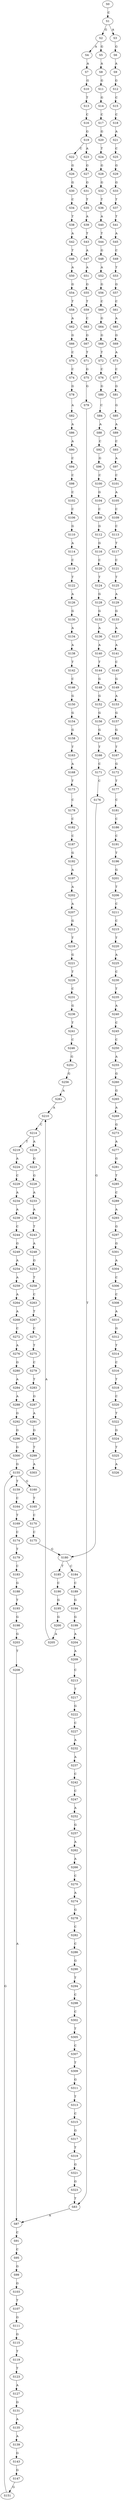 strict digraph  {
	S0 -> S1 [ label = C ];
	S1 -> S2 [ label = G ];
	S1 -> S3 [ label = A ];
	S2 -> S4 [ label = A ];
	S2 -> S5 [ label = G ];
	S3 -> S6 [ label = G ];
	S4 -> S7 [ label = A ];
	S5 -> S8 [ label = A ];
	S6 -> S9 [ label = A ];
	S7 -> S10 [ label = G ];
	S8 -> S11 [ label = G ];
	S9 -> S12 [ label = G ];
	S10 -> S13 [ label = T ];
	S11 -> S14 [ label = G ];
	S12 -> S15 [ label = C ];
	S13 -> S16 [ label = C ];
	S14 -> S17 [ label = C ];
	S15 -> S18 [ label = C ];
	S16 -> S19 [ label = G ];
	S17 -> S20 [ label = G ];
	S18 -> S21 [ label = A ];
	S19 -> S22 [ label = C ];
	S19 -> S23 [ label = A ];
	S20 -> S24 [ label = T ];
	S21 -> S25 [ label = C ];
	S22 -> S26 [ label = G ];
	S23 -> S27 [ label = G ];
	S24 -> S28 [ label = G ];
	S25 -> S29 [ label = G ];
	S26 -> S30 [ label = G ];
	S27 -> S31 [ label = G ];
	S28 -> S32 [ label = G ];
	S29 -> S33 [ label = G ];
	S30 -> S34 [ label = C ];
	S31 -> S35 [ label = T ];
	S32 -> S36 [ label = T ];
	S33 -> S37 [ label = T ];
	S34 -> S38 [ label = T ];
	S35 -> S39 [ label = A ];
	S36 -> S40 [ label = A ];
	S37 -> S41 [ label = T ];
	S38 -> S42 [ label = A ];
	S39 -> S43 [ label = T ];
	S40 -> S44 [ label = T ];
	S41 -> S45 [ label = A ];
	S42 -> S46 [ label = T ];
	S43 -> S47 [ label = A ];
	S44 -> S48 [ label = G ];
	S45 -> S49 [ label = C ];
	S46 -> S50 [ label = A ];
	S47 -> S51 [ label = A ];
	S48 -> S52 [ label = A ];
	S49 -> S53 [ label = T ];
	S50 -> S54 [ label = G ];
	S51 -> S55 [ label = G ];
	S52 -> S56 [ label = G ];
	S53 -> S57 [ label = G ];
	S54 -> S58 [ label = T ];
	S55 -> S59 [ label = T ];
	S56 -> S60 [ label = C ];
	S57 -> S61 [ label = C ];
	S58 -> S62 [ label = A ];
	S59 -> S63 [ label = C ];
	S60 -> S64 [ label = G ];
	S61 -> S65 [ label = A ];
	S62 -> S66 [ label = G ];
	S63 -> S67 [ label = G ];
	S64 -> S68 [ label = G ];
	S65 -> S69 [ label = G ];
	S66 -> S70 [ label = C ];
	S67 -> S71 [ label = T ];
	S68 -> S72 [ label = T ];
	S69 -> S73 [ label = A ];
	S70 -> S74 [ label = C ];
	S71 -> S75 [ label = G ];
	S72 -> S76 [ label = C ];
	S73 -> S77 [ label = C ];
	S74 -> S78 [ label = G ];
	S75 -> S79 [ label = G ];
	S76 -> S80 [ label = G ];
	S77 -> S81 [ label = G ];
	S78 -> S82 [ label = A ];
	S79 -> S83 [ label = T ];
	S80 -> S84 [ label = C ];
	S81 -> S85 [ label = G ];
	S82 -> S86 [ label = A ];
	S83 -> S87 [ label = A ];
	S84 -> S88 [ label = A ];
	S85 -> S89 [ label = A ];
	S86 -> S90 [ label = A ];
	S87 -> S91 [ label = C ];
	S88 -> S92 [ label = C ];
	S89 -> S93 [ label = C ];
	S90 -> S94 [ label = C ];
	S91 -> S95 [ label = C ];
	S92 -> S96 [ label = G ];
	S93 -> S97 [ label = A ];
	S94 -> S98 [ label = C ];
	S95 -> S99 [ label = G ];
	S96 -> S100 [ label = C ];
	S97 -> S101 [ label = C ];
	S98 -> S102 [ label = C ];
	S99 -> S103 [ label = G ];
	S100 -> S104 [ label = G ];
	S101 -> S105 [ label = A ];
	S102 -> S106 [ label = C ];
	S103 -> S107 [ label = T ];
	S104 -> S108 [ label = C ];
	S105 -> S109 [ label = C ];
	S106 -> S110 [ label = G ];
	S107 -> S111 [ label = G ];
	S108 -> S112 [ label = G ];
	S109 -> S113 [ label = C ];
	S110 -> S114 [ label = A ];
	S111 -> S115 [ label = G ];
	S112 -> S116 [ label = G ];
	S113 -> S117 [ label = T ];
	S114 -> S118 [ label = C ];
	S115 -> S119 [ label = T ];
	S116 -> S120 [ label = C ];
	S117 -> S121 [ label = C ];
	S118 -> S122 [ label = T ];
	S119 -> S123 [ label = T ];
	S120 -> S124 [ label = T ];
	S121 -> S125 [ label = T ];
	S122 -> S126 [ label = A ];
	S123 -> S127 [ label = A ];
	S124 -> S128 [ label = G ];
	S125 -> S129 [ label = A ];
	S126 -> S130 [ label = G ];
	S127 -> S131 [ label = G ];
	S128 -> S132 [ label = G ];
	S129 -> S133 [ label = G ];
	S130 -> S134 [ label = A ];
	S131 -> S135 [ label = A ];
	S132 -> S136 [ label = A ];
	S133 -> S137 [ label = A ];
	S134 -> S138 [ label = A ];
	S135 -> S139 [ label = A ];
	S136 -> S140 [ label = A ];
	S137 -> S141 [ label = A ];
	S138 -> S142 [ label = T ];
	S139 -> S143 [ label = G ];
	S140 -> S144 [ label = T ];
	S141 -> S145 [ label = C ];
	S142 -> S146 [ label = C ];
	S143 -> S147 [ label = G ];
	S144 -> S148 [ label = G ];
	S145 -> S149 [ label = G ];
	S146 -> S150 [ label = G ];
	S147 -> S151 [ label = G ];
	S148 -> S152 [ label = G ];
	S149 -> S153 [ label = A ];
	S150 -> S154 [ label = G ];
	S151 -> S155 [ label = G ];
	S152 -> S156 [ label = G ];
	S153 -> S157 [ label = G ];
	S154 -> S158 [ label = G ];
	S155 -> S159 [ label = T ];
	S155 -> S160 [ label = G ];
	S156 -> S161 [ label = G ];
	S157 -> S162 [ label = G ];
	S158 -> S163 [ label = T ];
	S159 -> S164 [ label = C ];
	S160 -> S165 [ label = T ];
	S161 -> S166 [ label = T ];
	S162 -> S167 [ label = T ];
	S163 -> S168 [ label = A ];
	S164 -> S169 [ label = T ];
	S165 -> S170 [ label = C ];
	S166 -> S171 [ label = C ];
	S167 -> S172 [ label = G ];
	S168 -> S173 [ label = T ];
	S169 -> S174 [ label = C ];
	S170 -> S175 [ label = C ];
	S171 -> S176 [ label = C ];
	S172 -> S177 [ label = T ];
	S173 -> S178 [ label = C ];
	S174 -> S179 [ label = T ];
	S175 -> S180 [ label = G ];
	S176 -> S180 [ label = G ];
	S177 -> S181 [ label = C ];
	S178 -> S182 [ label = C ];
	S179 -> S183 [ label = C ];
	S180 -> S184 [ label = C ];
	S180 -> S185 [ label = T ];
	S181 -> S186 [ label = C ];
	S182 -> S187 [ label = C ];
	S183 -> S188 [ label = G ];
	S184 -> S189 [ label = C ];
	S185 -> S190 [ label = C ];
	S186 -> S191 [ label = C ];
	S187 -> S192 [ label = G ];
	S188 -> S193 [ label = T ];
	S189 -> S194 [ label = G ];
	S190 -> S195 [ label = G ];
	S191 -> S196 [ label = T ];
	S192 -> S197 [ label = A ];
	S193 -> S198 [ label = G ];
	S194 -> S199 [ label = G ];
	S195 -> S200 [ label = G ];
	S196 -> S201 [ label = G ];
	S197 -> S202 [ label = A ];
	S198 -> S203 [ label = G ];
	S199 -> S204 [ label = A ];
	S200 -> S205 [ label = A ];
	S201 -> S206 [ label = T ];
	S202 -> S207 [ label = A ];
	S203 -> S208 [ label = T ];
	S204 -> S209 [ label = A ];
	S205 -> S210 [ label = A ];
	S206 -> S211 [ label = C ];
	S207 -> S212 [ label = G ];
	S208 -> S87 [ label = A ];
	S209 -> S213 [ label = C ];
	S210 -> S214 [ label = C ];
	S211 -> S215 [ label = C ];
	S212 -> S216 [ label = T ];
	S213 -> S217 [ label = T ];
	S214 -> S218 [ label = A ];
	S214 -> S219 [ label = T ];
	S215 -> S220 [ label = T ];
	S216 -> S221 [ label = G ];
	S217 -> S222 [ label = G ];
	S218 -> S223 [ label = G ];
	S219 -> S224 [ label = A ];
	S220 -> S225 [ label = A ];
	S221 -> S226 [ label = T ];
	S222 -> S227 [ label = C ];
	S223 -> S228 [ label = G ];
	S224 -> S229 [ label = C ];
	S225 -> S230 [ label = C ];
	S226 -> S231 [ label = C ];
	S227 -> S232 [ label = A ];
	S228 -> S233 [ label = A ];
	S229 -> S234 [ label = A ];
	S230 -> S235 [ label = T ];
	S231 -> S236 [ label = G ];
	S232 -> S237 [ label = A ];
	S233 -> S238 [ label = A ];
	S234 -> S239 [ label = A ];
	S235 -> S240 [ label = A ];
	S236 -> S241 [ label = T ];
	S237 -> S242 [ label = C ];
	S238 -> S243 [ label = T ];
	S239 -> S244 [ label = C ];
	S240 -> S245 [ label = C ];
	S241 -> S246 [ label = C ];
	S242 -> S247 [ label = C ];
	S243 -> S248 [ label = A ];
	S244 -> S249 [ label = G ];
	S245 -> S250 [ label = C ];
	S246 -> S251 [ label = G ];
	S247 -> S252 [ label = A ];
	S248 -> S253 [ label = G ];
	S249 -> S254 [ label = A ];
	S250 -> S255 [ label = A ];
	S251 -> S256 [ label = G ];
	S252 -> S257 [ label = G ];
	S253 -> S258 [ label = T ];
	S254 -> S259 [ label = A ];
	S255 -> S260 [ label = G ];
	S256 -> S261 [ label = A ];
	S257 -> S262 [ label = A ];
	S258 -> S263 [ label = C ];
	S259 -> S264 [ label = A ];
	S260 -> S265 [ label = G ];
	S261 -> S210 [ label = A ];
	S262 -> S266 [ label = A ];
	S263 -> S267 [ label = T ];
	S264 -> S268 [ label = A ];
	S265 -> S269 [ label = A ];
	S266 -> S270 [ label = C ];
	S267 -> S271 [ label = C ];
	S268 -> S272 [ label = C ];
	S269 -> S273 [ label = G ];
	S270 -> S274 [ label = A ];
	S271 -> S275 [ label = T ];
	S272 -> S276 [ label = A ];
	S273 -> S277 [ label = A ];
	S274 -> S278 [ label = G ];
	S275 -> S279 [ label = C ];
	S276 -> S280 [ label = G ];
	S277 -> S281 [ label = G ];
	S278 -> S282 [ label = C ];
	S279 -> S283 [ label = T ];
	S280 -> S284 [ label = A ];
	S281 -> S285 [ label = T ];
	S282 -> S286 [ label = C ];
	S283 -> S287 [ label = G ];
	S284 -> S288 [ label = A ];
	S285 -> S289 [ label = C ];
	S286 -> S290 [ label = G ];
	S287 -> S291 [ label = A ];
	S288 -> S292 [ label = G ];
	S289 -> S293 [ label = A ];
	S290 -> S294 [ label = T ];
	S291 -> S295 [ label = G ];
	S292 -> S296 [ label = G ];
	S293 -> S297 [ label = G ];
	S294 -> S298 [ label = C ];
	S295 -> S299 [ label = T ];
	S296 -> S300 [ label = G ];
	S297 -> S301 [ label = G ];
	S298 -> S302 [ label = C ];
	S299 -> S303 [ label = A ];
	S300 -> S155 [ label = G ];
	S301 -> S304 [ label = A ];
	S302 -> S305 [ label = T ];
	S304 -> S306 [ label = C ];
	S305 -> S307 [ label = C ];
	S306 -> S308 [ label = C ];
	S307 -> S309 [ label = T ];
	S308 -> S310 [ label = A ];
	S309 -> S311 [ label = G ];
	S310 -> S312 [ label = G ];
	S311 -> S313 [ label = T ];
	S312 -> S314 [ label = T ];
	S313 -> S315 [ label = C ];
	S314 -> S316 [ label = C ];
	S315 -> S317 [ label = G ];
	S316 -> S318 [ label = T ];
	S317 -> S319 [ label = T ];
	S318 -> S320 [ label = C ];
	S319 -> S321 [ label = G ];
	S320 -> S322 [ label = T ];
	S321 -> S323 [ label = G ];
	S322 -> S324 [ label = G ];
	S323 -> S83 [ label = T ];
	S324 -> S325 [ label = T ];
	S325 -> S326 [ label = A ];
}
